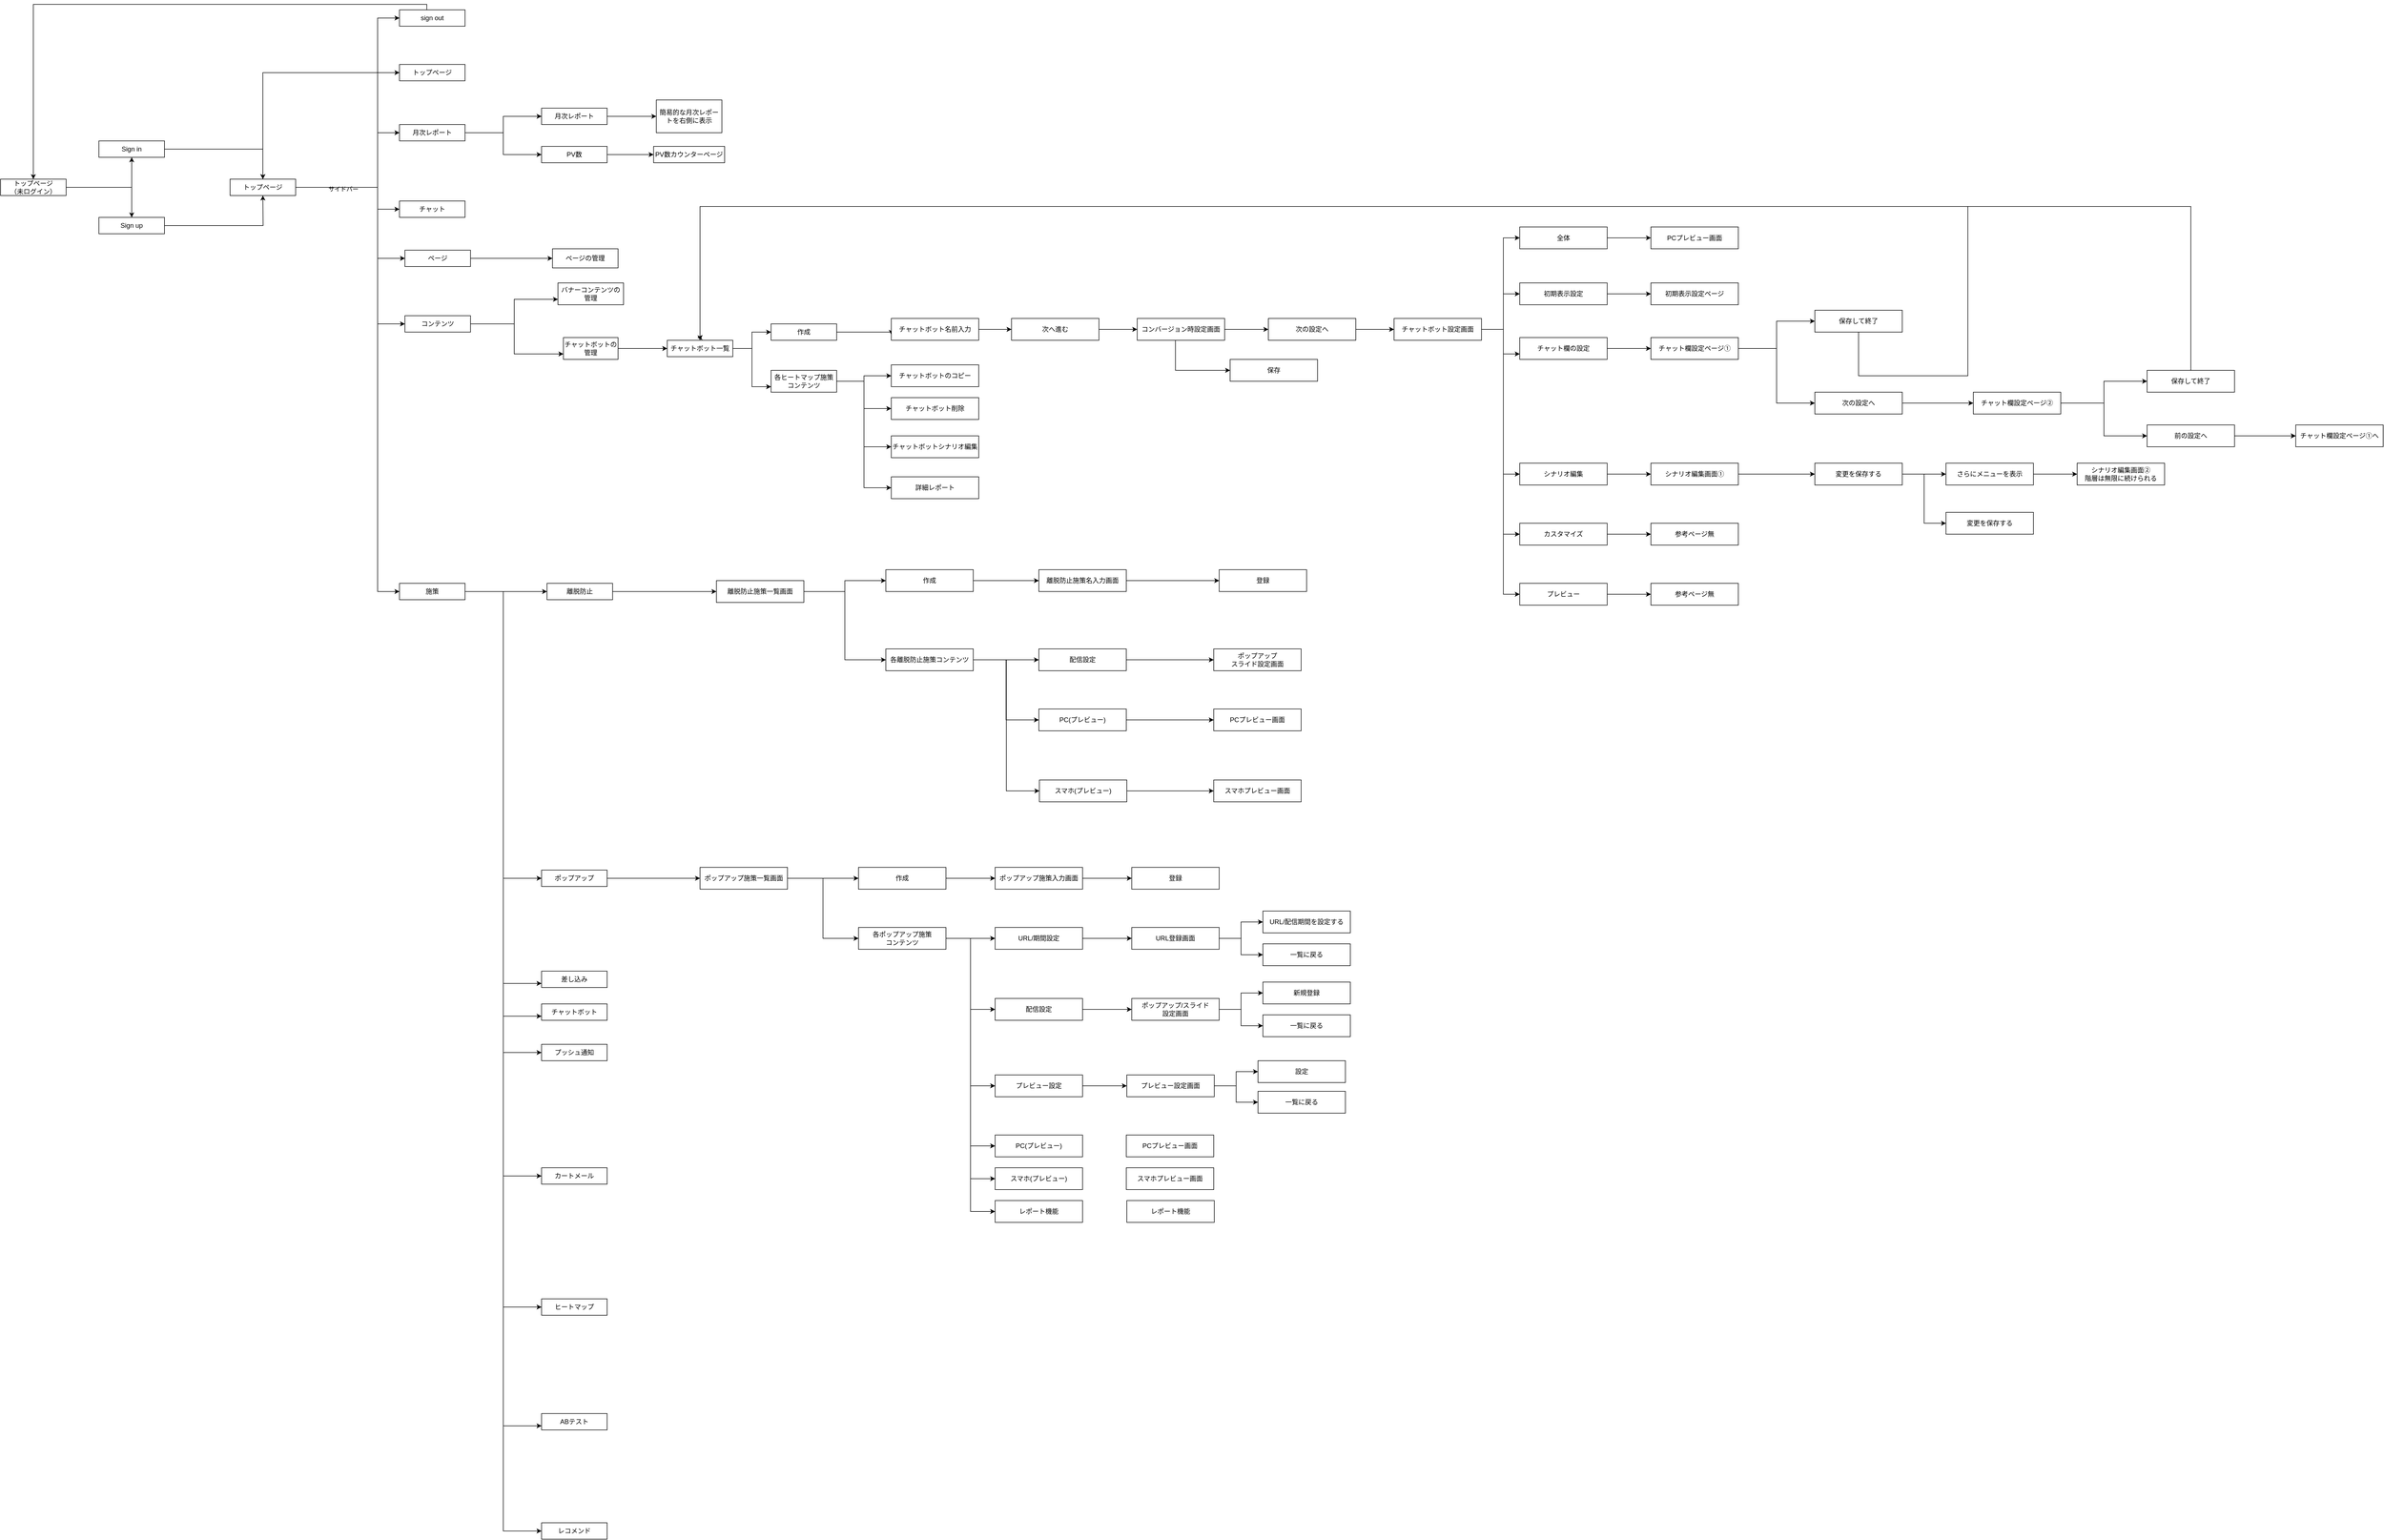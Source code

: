 <mxfile>
    <diagram id="fPFsEZIajQlIhcZJ7cGl" name="ページ1">
        <mxGraphModel dx="11498" dy="4407" grid="1" gridSize="10" guides="1" tooltips="1" connect="1" arrows="1" fold="1" page="1" pageScale="1" pageWidth="827" pageHeight="1169" math="0" shadow="0">
            <root>
                <mxCell id="0"/>
                <mxCell id="1" parent="0"/>
                <mxCell id="6" style="edgeStyle=orthogonalEdgeStyle;rounded=0;orthogonalLoop=1;jettySize=auto;html=1;" parent="1" source="2" target="5" edge="1">
                    <mxGeometry relative="1" as="geometry">
                        <Array as="points">
                            <mxPoint x="70" y="525"/>
                            <mxPoint x="70" y="425"/>
                        </Array>
                    </mxGeometry>
                </mxCell>
                <mxCell id="12" value="サイドバー" style="edgeLabel;html=1;align=center;verticalAlign=middle;resizable=0;points=[];" parent="6" vertex="1" connectable="0">
                    <mxGeometry x="-0.399" y="-3" relative="1" as="geometry">
                        <mxPoint as="offset"/>
                    </mxGeometry>
                </mxCell>
                <mxCell id="8" style="edgeStyle=orthogonalEdgeStyle;rounded=0;orthogonalLoop=1;jettySize=auto;html=1;" parent="1" source="2" target="7" edge="1">
                    <mxGeometry relative="1" as="geometry">
                        <Array as="points">
                            <mxPoint x="70" y="525"/>
                            <mxPoint x="70" y="565"/>
                        </Array>
                    </mxGeometry>
                </mxCell>
                <mxCell id="13" style="edgeStyle=orthogonalEdgeStyle;rounded=0;orthogonalLoop=1;jettySize=auto;html=1;" parent="1" source="2" target="9" edge="1">
                    <mxGeometry relative="1" as="geometry">
                        <Array as="points">
                            <mxPoint x="70" y="525"/>
                            <mxPoint x="70" y="775"/>
                        </Array>
                    </mxGeometry>
                </mxCell>
                <mxCell id="14" style="edgeStyle=orthogonalEdgeStyle;rounded=0;orthogonalLoop=1;jettySize=auto;html=1;" parent="1" source="2" target="10" edge="1">
                    <mxGeometry relative="1" as="geometry">
                        <Array as="points">
                            <mxPoint x="70" y="525"/>
                            <mxPoint x="70" y="655"/>
                        </Array>
                    </mxGeometry>
                </mxCell>
                <mxCell id="15" style="edgeStyle=orthogonalEdgeStyle;rounded=0;orthogonalLoop=1;jettySize=auto;html=1;" parent="1" source="2" target="11" edge="1">
                    <mxGeometry relative="1" as="geometry">
                        <Array as="points">
                            <mxPoint x="70" y="525"/>
                            <mxPoint x="70" y="1265"/>
                        </Array>
                    </mxGeometry>
                </mxCell>
                <mxCell id="41" style="edgeStyle=orthogonalEdgeStyle;rounded=0;orthogonalLoop=1;jettySize=auto;html=1;" parent="1" source="2" target="3" edge="1">
                    <mxGeometry relative="1" as="geometry">
                        <Array as="points">
                            <mxPoint x="70" y="525"/>
                            <mxPoint x="70" y="215"/>
                        </Array>
                    </mxGeometry>
                </mxCell>
                <mxCell id="42" style="edgeStyle=orthogonalEdgeStyle;rounded=0;orthogonalLoop=1;jettySize=auto;html=1;" parent="1" source="2" target="16" edge="1">
                    <mxGeometry relative="1" as="geometry">
                        <Array as="points">
                            <mxPoint x="70" y="525"/>
                            <mxPoint x="70" y="315"/>
                        </Array>
                    </mxGeometry>
                </mxCell>
                <mxCell id="2" value="トップページ" style="whiteSpace=wrap;html=1;" parent="1" vertex="1">
                    <mxGeometry x="-200" y="510" width="120" height="30" as="geometry"/>
                </mxCell>
                <mxCell id="21" style="edgeStyle=orthogonalEdgeStyle;rounded=0;orthogonalLoop=1;jettySize=auto;html=1;" parent="1" source="3" target="20" edge="1">
                    <mxGeometry relative="1" as="geometry">
                        <Array as="points">
                            <mxPoint x="160" y="190"/>
                            <mxPoint x="-560" y="190"/>
                        </Array>
                    </mxGeometry>
                </mxCell>
                <mxCell id="3" value="sign out" style="whiteSpace=wrap;html=1;" parent="1" vertex="1">
                    <mxGeometry x="110" y="200" width="120" height="30" as="geometry"/>
                </mxCell>
                <mxCell id="46" style="edgeStyle=orthogonalEdgeStyle;rounded=0;orthogonalLoop=1;jettySize=auto;html=1;" parent="1" source="5" target="44" edge="1">
                    <mxGeometry relative="1" as="geometry"/>
                </mxCell>
                <mxCell id="47" style="edgeStyle=orthogonalEdgeStyle;rounded=0;orthogonalLoop=1;jettySize=auto;html=1;entryX=0;entryY=0.5;entryDx=0;entryDy=0;" parent="1" source="5" target="45" edge="1">
                    <mxGeometry relative="1" as="geometry"/>
                </mxCell>
                <mxCell id="5" value="月次レポート" style="whiteSpace=wrap;html=1;" parent="1" vertex="1">
                    <mxGeometry x="110" y="410" width="120" height="30" as="geometry"/>
                </mxCell>
                <mxCell id="55" style="edgeStyle=orthogonalEdgeStyle;rounded=0;orthogonalLoop=1;jettySize=auto;html=1;" parent="1" source="9" target="54" edge="1">
                    <mxGeometry relative="1" as="geometry">
                        <Array as="points">
                            <mxPoint x="320" y="775"/>
                            <mxPoint x="320" y="730"/>
                        </Array>
                    </mxGeometry>
                </mxCell>
                <mxCell id="57" style="edgeStyle=orthogonalEdgeStyle;rounded=0;orthogonalLoop=1;jettySize=auto;html=1;" parent="1" source="9" target="56" edge="1">
                    <mxGeometry relative="1" as="geometry">
                        <Array as="points">
                            <mxPoint x="320" y="775"/>
                            <mxPoint x="320" y="830"/>
                        </Array>
                    </mxGeometry>
                </mxCell>
                <mxCell id="9" value="コンテンツ" style="whiteSpace=wrap;html=1;" parent="1" vertex="1">
                    <mxGeometry x="120" y="760" width="120" height="30" as="geometry"/>
                </mxCell>
                <mxCell id="53" style="edgeStyle=orthogonalEdgeStyle;rounded=0;orthogonalLoop=1;jettySize=auto;html=1;" parent="1" source="10" target="52" edge="1">
                    <mxGeometry relative="1" as="geometry"/>
                </mxCell>
                <mxCell id="10" value="ページ" style="whiteSpace=wrap;html=1;" parent="1" vertex="1">
                    <mxGeometry x="120" y="640" width="120" height="30" as="geometry"/>
                </mxCell>
                <mxCell id="136" style="edgeStyle=orthogonalEdgeStyle;rounded=0;orthogonalLoop=1;jettySize=auto;html=1;entryX=0;entryY=0.5;entryDx=0;entryDy=0;" parent="1" source="11" target="30" edge="1">
                    <mxGeometry relative="1" as="geometry"/>
                </mxCell>
                <mxCell id="137" style="edgeStyle=orthogonalEdgeStyle;rounded=0;orthogonalLoop=1;jettySize=auto;html=1;entryX=0;entryY=0.5;entryDx=0;entryDy=0;" parent="1" source="11" target="31" edge="1">
                    <mxGeometry relative="1" as="geometry"/>
                </mxCell>
                <mxCell id="138" style="edgeStyle=orthogonalEdgeStyle;rounded=0;orthogonalLoop=1;jettySize=auto;html=1;entryX=0;entryY=0.75;entryDx=0;entryDy=0;" parent="1" source="11" target="32" edge="1">
                    <mxGeometry relative="1" as="geometry"/>
                </mxCell>
                <mxCell id="139" style="edgeStyle=orthogonalEdgeStyle;rounded=0;orthogonalLoop=1;jettySize=auto;html=1;entryX=0;entryY=0.75;entryDx=0;entryDy=0;" parent="1" source="11" target="33" edge="1">
                    <mxGeometry relative="1" as="geometry"/>
                </mxCell>
                <mxCell id="140" style="edgeStyle=orthogonalEdgeStyle;rounded=0;orthogonalLoop=1;jettySize=auto;html=1;entryX=0;entryY=0.5;entryDx=0;entryDy=0;" parent="1" source="11" target="34" edge="1">
                    <mxGeometry relative="1" as="geometry"/>
                </mxCell>
                <mxCell id="141" style="edgeStyle=orthogonalEdgeStyle;rounded=0;orthogonalLoop=1;jettySize=auto;html=1;entryX=0;entryY=0.5;entryDx=0;entryDy=0;" parent="1" source="11" target="35" edge="1">
                    <mxGeometry relative="1" as="geometry"/>
                </mxCell>
                <mxCell id="142" style="edgeStyle=orthogonalEdgeStyle;rounded=0;orthogonalLoop=1;jettySize=auto;html=1;entryX=0;entryY=0.5;entryDx=0;entryDy=0;" parent="1" source="11" target="36" edge="1">
                    <mxGeometry relative="1" as="geometry"/>
                </mxCell>
                <mxCell id="143" style="edgeStyle=orthogonalEdgeStyle;rounded=0;orthogonalLoop=1;jettySize=auto;html=1;entryX=0;entryY=0.75;entryDx=0;entryDy=0;" parent="1" source="11" target="37" edge="1">
                    <mxGeometry relative="1" as="geometry"/>
                </mxCell>
                <mxCell id="144" style="edgeStyle=orthogonalEdgeStyle;rounded=0;orthogonalLoop=1;jettySize=auto;html=1;entryX=0;entryY=0.5;entryDx=0;entryDy=0;" parent="1" source="11" target="38" edge="1">
                    <mxGeometry relative="1" as="geometry"/>
                </mxCell>
                <mxCell id="11" value="施策" style="whiteSpace=wrap;html=1;" parent="1" vertex="1">
                    <mxGeometry x="110" y="1250" width="120" height="30" as="geometry"/>
                </mxCell>
                <mxCell id="43" style="edgeStyle=orthogonalEdgeStyle;rounded=0;orthogonalLoop=1;jettySize=auto;html=1;" parent="1" source="16" target="2" edge="1">
                    <mxGeometry relative="1" as="geometry"/>
                </mxCell>
                <mxCell id="16" value="トップページ" style="whiteSpace=wrap;html=1;" parent="1" vertex="1">
                    <mxGeometry x="110" y="300" width="120" height="30" as="geometry"/>
                </mxCell>
                <mxCell id="26" style="edgeStyle=orthogonalEdgeStyle;rounded=0;orthogonalLoop=1;jettySize=auto;html=1;" parent="1" source="20" target="22" edge="1">
                    <mxGeometry relative="1" as="geometry"/>
                </mxCell>
                <mxCell id="27" style="edgeStyle=orthogonalEdgeStyle;rounded=0;orthogonalLoop=1;jettySize=auto;html=1;" parent="1" source="20" target="25" edge="1">
                    <mxGeometry relative="1" as="geometry"/>
                </mxCell>
                <mxCell id="20" value="トップページ&lt;br&gt;（未ログイン）" style="whiteSpace=wrap;html=1;" parent="1" vertex="1">
                    <mxGeometry x="-620" y="510" width="120" height="30" as="geometry"/>
                </mxCell>
                <mxCell id="28" style="edgeStyle=orthogonalEdgeStyle;rounded=0;orthogonalLoop=1;jettySize=auto;html=1;" parent="1" source="22" target="2" edge="1">
                    <mxGeometry relative="1" as="geometry"/>
                </mxCell>
                <mxCell id="22" value="Sign in" style="whiteSpace=wrap;html=1;" parent="1" vertex="1">
                    <mxGeometry x="-440" y="440" width="120" height="30" as="geometry"/>
                </mxCell>
                <mxCell id="29" style="edgeStyle=orthogonalEdgeStyle;rounded=0;orthogonalLoop=1;jettySize=auto;html=1;" parent="1" source="25" edge="1">
                    <mxGeometry relative="1" as="geometry">
                        <mxPoint x="-140" y="540" as="targetPoint"/>
                    </mxGeometry>
                </mxCell>
                <mxCell id="25" value="Sign up" style="whiteSpace=wrap;html=1;" parent="1" vertex="1">
                    <mxGeometry x="-440" y="580" width="120" height="30" as="geometry"/>
                </mxCell>
                <mxCell id="146" style="edgeStyle=orthogonalEdgeStyle;rounded=0;orthogonalLoop=1;jettySize=auto;html=1;entryX=0;entryY=0.5;entryDx=0;entryDy=0;" parent="1" source="30" target="145" edge="1">
                    <mxGeometry relative="1" as="geometry"/>
                </mxCell>
                <mxCell id="30" value="離脱防止" style="whiteSpace=wrap;html=1;" parent="1" vertex="1">
                    <mxGeometry x="380" y="1250" width="120" height="30" as="geometry"/>
                </mxCell>
                <mxCell id="169" style="edgeStyle=orthogonalEdgeStyle;rounded=0;orthogonalLoop=1;jettySize=auto;html=1;entryX=0;entryY=0.5;entryDx=0;entryDy=0;" edge="1" parent="1" source="31" target="168">
                    <mxGeometry relative="1" as="geometry"/>
                </mxCell>
                <mxCell id="31" value="ポップアップ" style="whiteSpace=wrap;html=1;" parent="1" vertex="1">
                    <mxGeometry x="370" y="1775" width="120" height="30" as="geometry"/>
                </mxCell>
                <mxCell id="32" value="差し込み" style="whiteSpace=wrap;html=1;" parent="1" vertex="1">
                    <mxGeometry x="370" y="1960" width="120" height="30" as="geometry"/>
                </mxCell>
                <mxCell id="33" value="チャットボット" style="whiteSpace=wrap;html=1;" parent="1" vertex="1">
                    <mxGeometry x="370" y="2020" width="120" height="30" as="geometry"/>
                </mxCell>
                <mxCell id="34" value="プッシュ通知" style="whiteSpace=wrap;html=1;" parent="1" vertex="1">
                    <mxGeometry x="370" y="2094" width="120" height="30" as="geometry"/>
                </mxCell>
                <mxCell id="35" value="カートメール" style="whiteSpace=wrap;html=1;" parent="1" vertex="1">
                    <mxGeometry x="370" y="2320" width="120" height="30" as="geometry"/>
                </mxCell>
                <mxCell id="36" value="ヒートマップ" style="whiteSpace=wrap;html=1;" parent="1" vertex="1">
                    <mxGeometry x="370" y="2560" width="120" height="30" as="geometry"/>
                </mxCell>
                <mxCell id="37" value="ABテスト" style="whiteSpace=wrap;html=1;" parent="1" vertex="1">
                    <mxGeometry x="370" y="2770" width="120" height="30" as="geometry"/>
                </mxCell>
                <mxCell id="38" value="レコメンド" style="whiteSpace=wrap;html=1;" parent="1" vertex="1">
                    <mxGeometry x="370" y="2970" width="120" height="30" as="geometry"/>
                </mxCell>
                <mxCell id="7" value="チャット" style="whiteSpace=wrap;html=1;" parent="1" vertex="1">
                    <mxGeometry x="110" y="550" width="120" height="30" as="geometry"/>
                </mxCell>
                <mxCell id="49" style="edgeStyle=orthogonalEdgeStyle;rounded=0;orthogonalLoop=1;jettySize=auto;html=1;" parent="1" source="44" target="48" edge="1">
                    <mxGeometry relative="1" as="geometry"/>
                </mxCell>
                <mxCell id="44" value="月次レポート" style="whiteSpace=wrap;html=1;" parent="1" vertex="1">
                    <mxGeometry x="370" y="380" width="120" height="30" as="geometry"/>
                </mxCell>
                <mxCell id="51" style="edgeStyle=orthogonalEdgeStyle;rounded=0;orthogonalLoop=1;jettySize=auto;html=1;" parent="1" source="45" target="50" edge="1">
                    <mxGeometry relative="1" as="geometry"/>
                </mxCell>
                <mxCell id="45" value="PV数" style="whiteSpace=wrap;html=1;" parent="1" vertex="1">
                    <mxGeometry x="370" y="450" width="120" height="30" as="geometry"/>
                </mxCell>
                <mxCell id="48" value="簡易的な月次レポートを右側に表示" style="whiteSpace=wrap;html=1;" parent="1" vertex="1">
                    <mxGeometry x="580" y="365" width="120" height="60" as="geometry"/>
                </mxCell>
                <mxCell id="50" value="PV数カウンターページ" style="whiteSpace=wrap;html=1;" parent="1" vertex="1">
                    <mxGeometry x="575" y="450" width="130" height="30" as="geometry"/>
                </mxCell>
                <mxCell id="52" value="ページの管理" style="whiteSpace=wrap;html=1;" parent="1" vertex="1">
                    <mxGeometry x="390" y="637.5" width="120" height="35" as="geometry"/>
                </mxCell>
                <mxCell id="54" value="バナーコンテンツの管理" style="whiteSpace=wrap;html=1;" parent="1" vertex="1">
                    <mxGeometry x="400" y="700" width="120" height="40" as="geometry"/>
                </mxCell>
                <mxCell id="59" style="edgeStyle=orthogonalEdgeStyle;rounded=0;orthogonalLoop=1;jettySize=auto;html=1;" parent="1" source="56" target="58" edge="1">
                    <mxGeometry relative="1" as="geometry"/>
                </mxCell>
                <mxCell id="56" value="チャットボットの管理" style="whiteSpace=wrap;html=1;" parent="1" vertex="1">
                    <mxGeometry x="410" y="800" width="100" height="40" as="geometry"/>
                </mxCell>
                <mxCell id="62" style="edgeStyle=orthogonalEdgeStyle;rounded=0;orthogonalLoop=1;jettySize=auto;html=1;entryX=0;entryY=0.5;entryDx=0;entryDy=0;" parent="1" source="58" target="60" edge="1">
                    <mxGeometry relative="1" as="geometry"/>
                </mxCell>
                <mxCell id="63" style="edgeStyle=orthogonalEdgeStyle;rounded=0;orthogonalLoop=1;jettySize=auto;html=1;entryX=0;entryY=0.75;entryDx=0;entryDy=0;" parent="1" source="58" target="61" edge="1">
                    <mxGeometry relative="1" as="geometry"/>
                </mxCell>
                <mxCell id="58" value="チャットボット一覧" style="whiteSpace=wrap;html=1;" parent="1" vertex="1">
                    <mxGeometry x="600" y="805" width="120" height="30" as="geometry"/>
                </mxCell>
                <mxCell id="76" style="edgeStyle=orthogonalEdgeStyle;rounded=0;orthogonalLoop=1;jettySize=auto;html=1;entryX=0;entryY=0.75;entryDx=0;entryDy=0;" parent="1" source="60" target="73" edge="1">
                    <mxGeometry relative="1" as="geometry">
                        <Array as="points">
                            <mxPoint x="1010" y="790"/>
                        </Array>
                    </mxGeometry>
                </mxCell>
                <mxCell id="60" value="作成" style="whiteSpace=wrap;html=1;" parent="1" vertex="1">
                    <mxGeometry x="790" y="775" width="120" height="30" as="geometry"/>
                </mxCell>
                <mxCell id="68" style="edgeStyle=orthogonalEdgeStyle;rounded=0;orthogonalLoop=1;jettySize=auto;html=1;" parent="1" source="61" target="64" edge="1">
                    <mxGeometry relative="1" as="geometry"/>
                </mxCell>
                <mxCell id="69" style="edgeStyle=orthogonalEdgeStyle;rounded=0;orthogonalLoop=1;jettySize=auto;html=1;" parent="1" source="61" target="65" edge="1">
                    <mxGeometry relative="1" as="geometry">
                        <Array as="points">
                            <mxPoint x="960" y="880"/>
                            <mxPoint x="960" y="930"/>
                        </Array>
                    </mxGeometry>
                </mxCell>
                <mxCell id="70" style="edgeStyle=orthogonalEdgeStyle;rounded=0;orthogonalLoop=1;jettySize=auto;html=1;" parent="1" source="61" target="66" edge="1">
                    <mxGeometry relative="1" as="geometry">
                        <Array as="points">
                            <mxPoint x="960" y="880"/>
                            <mxPoint x="960" y="1000"/>
                        </Array>
                    </mxGeometry>
                </mxCell>
                <mxCell id="71" style="edgeStyle=orthogonalEdgeStyle;rounded=0;orthogonalLoop=1;jettySize=auto;html=1;" parent="1" source="61" target="67" edge="1">
                    <mxGeometry relative="1" as="geometry">
                        <Array as="points">
                            <mxPoint x="960" y="880"/>
                            <mxPoint x="960" y="1075"/>
                        </Array>
                    </mxGeometry>
                </mxCell>
                <mxCell id="61" value="各ヒートマップ施策コンテンツ" style="whiteSpace=wrap;html=1;" parent="1" vertex="1">
                    <mxGeometry x="790" y="860" width="120" height="40" as="geometry"/>
                </mxCell>
                <mxCell id="64" value="チャットボットのコピー" style="whiteSpace=wrap;html=1;" parent="1" vertex="1">
                    <mxGeometry x="1010" y="850" width="160" height="40" as="geometry"/>
                </mxCell>
                <mxCell id="65" value="チャットボット削除" style="whiteSpace=wrap;html=1;" parent="1" vertex="1">
                    <mxGeometry x="1010" y="910" width="160" height="40" as="geometry"/>
                </mxCell>
                <mxCell id="66" value="チャットボットシナリオ編集" style="whiteSpace=wrap;html=1;" parent="1" vertex="1">
                    <mxGeometry x="1010" y="980" width="160" height="40" as="geometry"/>
                </mxCell>
                <mxCell id="67" value="詳細レポート" style="whiteSpace=wrap;html=1;" parent="1" vertex="1">
                    <mxGeometry x="1010" y="1055" width="160" height="40" as="geometry"/>
                </mxCell>
                <mxCell id="77" style="edgeStyle=orthogonalEdgeStyle;rounded=0;orthogonalLoop=1;jettySize=auto;html=1;" parent="1" source="73" target="75" edge="1">
                    <mxGeometry relative="1" as="geometry"/>
                </mxCell>
                <mxCell id="73" value="チャットボット名前入力" style="whiteSpace=wrap;html=1;" parent="1" vertex="1">
                    <mxGeometry x="1010" y="765" width="160" height="40" as="geometry"/>
                </mxCell>
                <mxCell id="81" style="edgeStyle=orthogonalEdgeStyle;rounded=0;orthogonalLoop=1;jettySize=auto;html=1;entryX=0;entryY=0.5;entryDx=0;entryDy=0;" parent="1" source="74" target="80" edge="1">
                    <mxGeometry relative="1" as="geometry">
                        <Array as="points">
                            <mxPoint x="1530" y="860"/>
                        </Array>
                    </mxGeometry>
                </mxCell>
                <mxCell id="82" style="edgeStyle=orthogonalEdgeStyle;rounded=0;orthogonalLoop=1;jettySize=auto;html=1;entryX=0;entryY=0.5;entryDx=0;entryDy=0;" parent="1" source="74" target="79" edge="1">
                    <mxGeometry relative="1" as="geometry"/>
                </mxCell>
                <mxCell id="74" value="コンバージョン時設定画面" style="whiteSpace=wrap;html=1;" parent="1" vertex="1">
                    <mxGeometry x="1460" y="765" width="160" height="40" as="geometry"/>
                </mxCell>
                <mxCell id="78" style="edgeStyle=orthogonalEdgeStyle;rounded=0;orthogonalLoop=1;jettySize=auto;html=1;" parent="1" source="75" target="74" edge="1">
                    <mxGeometry relative="1" as="geometry"/>
                </mxCell>
                <mxCell id="75" value="次へ進む" style="whiteSpace=wrap;html=1;" parent="1" vertex="1">
                    <mxGeometry x="1230" y="765" width="160" height="40" as="geometry"/>
                </mxCell>
                <mxCell id="84" style="edgeStyle=orthogonalEdgeStyle;rounded=0;orthogonalLoop=1;jettySize=auto;html=1;" parent="1" source="79" target="83" edge="1">
                    <mxGeometry relative="1" as="geometry"/>
                </mxCell>
                <mxCell id="79" value="次の設定へ" style="whiteSpace=wrap;html=1;" parent="1" vertex="1">
                    <mxGeometry x="1700" y="765" width="160" height="40" as="geometry"/>
                </mxCell>
                <mxCell id="80" value="保存" style="whiteSpace=wrap;html=1;" parent="1" vertex="1">
                    <mxGeometry x="1630" y="840" width="160" height="40" as="geometry"/>
                </mxCell>
                <mxCell id="92" style="edgeStyle=orthogonalEdgeStyle;rounded=0;orthogonalLoop=1;jettySize=auto;html=1;" parent="1" source="83" target="88" edge="1">
                    <mxGeometry relative="1" as="geometry">
                        <Array as="points">
                            <mxPoint x="2130" y="785"/>
                            <mxPoint x="2130" y="720"/>
                        </Array>
                    </mxGeometry>
                </mxCell>
                <mxCell id="93" style="edgeStyle=orthogonalEdgeStyle;rounded=0;orthogonalLoop=1;jettySize=auto;html=1;entryX=0;entryY=0.75;entryDx=0;entryDy=0;" parent="1" source="83" target="89" edge="1">
                    <mxGeometry relative="1" as="geometry">
                        <Array as="points">
                            <mxPoint x="2130" y="785"/>
                            <mxPoint x="2130" y="830"/>
                        </Array>
                    </mxGeometry>
                </mxCell>
                <mxCell id="94" style="edgeStyle=orthogonalEdgeStyle;rounded=0;orthogonalLoop=1;jettySize=auto;html=1;entryX=0;entryY=0.5;entryDx=0;entryDy=0;" parent="1" source="83" target="86" edge="1">
                    <mxGeometry relative="1" as="geometry">
                        <Array as="points">
                            <mxPoint x="2130" y="785"/>
                            <mxPoint x="2130" y="1050"/>
                        </Array>
                    </mxGeometry>
                </mxCell>
                <mxCell id="95" style="edgeStyle=orthogonalEdgeStyle;rounded=0;orthogonalLoop=1;jettySize=auto;html=1;entryX=0;entryY=0.5;entryDx=0;entryDy=0;" parent="1" source="83" target="87" edge="1">
                    <mxGeometry relative="1" as="geometry">
                        <Array as="points">
                            <mxPoint x="2130" y="785"/>
                            <mxPoint x="2130" y="618"/>
                        </Array>
                    </mxGeometry>
                </mxCell>
                <mxCell id="96" style="edgeStyle=orthogonalEdgeStyle;rounded=0;orthogonalLoop=1;jettySize=auto;html=1;" parent="1" source="83" target="90" edge="1">
                    <mxGeometry relative="1" as="geometry">
                        <Array as="points">
                            <mxPoint x="2130" y="785"/>
                            <mxPoint x="2130" y="1160"/>
                        </Array>
                    </mxGeometry>
                </mxCell>
                <mxCell id="97" style="edgeStyle=orthogonalEdgeStyle;rounded=0;orthogonalLoop=1;jettySize=auto;html=1;" parent="1" source="83" target="91" edge="1">
                    <mxGeometry relative="1" as="geometry">
                        <Array as="points">
                            <mxPoint x="2130" y="785"/>
                            <mxPoint x="2130" y="1270"/>
                        </Array>
                    </mxGeometry>
                </mxCell>
                <mxCell id="83" value="チャットボット設定画面" style="whiteSpace=wrap;html=1;" parent="1" vertex="1">
                    <mxGeometry x="1930" y="765" width="160" height="40" as="geometry"/>
                </mxCell>
                <mxCell id="105" style="edgeStyle=orthogonalEdgeStyle;rounded=0;orthogonalLoop=1;jettySize=auto;html=1;" parent="1" source="86" target="101" edge="1">
                    <mxGeometry relative="1" as="geometry"/>
                </mxCell>
                <mxCell id="86" value="シナリオ編集" style="whiteSpace=wrap;html=1;" parent="1" vertex="1">
                    <mxGeometry x="2160" y="1030" width="160" height="40" as="geometry"/>
                </mxCell>
                <mxCell id="102" style="edgeStyle=orthogonalEdgeStyle;rounded=0;orthogonalLoop=1;jettySize=auto;html=1;entryX=0;entryY=0.5;entryDx=0;entryDy=0;" parent="1" source="87" target="98" edge="1">
                    <mxGeometry relative="1" as="geometry"/>
                </mxCell>
                <mxCell id="87" value="全体" style="whiteSpace=wrap;html=1;" parent="1" vertex="1">
                    <mxGeometry x="2160" y="597.5" width="160" height="40" as="geometry"/>
                </mxCell>
                <mxCell id="103" style="edgeStyle=orthogonalEdgeStyle;rounded=0;orthogonalLoop=1;jettySize=auto;html=1;" parent="1" source="88" target="100" edge="1">
                    <mxGeometry relative="1" as="geometry"/>
                </mxCell>
                <mxCell id="88" value="初期表示設定" style="whiteSpace=wrap;html=1;" parent="1" vertex="1">
                    <mxGeometry x="2160" y="700" width="160" height="40" as="geometry"/>
                </mxCell>
                <mxCell id="104" style="edgeStyle=orthogonalEdgeStyle;rounded=0;orthogonalLoop=1;jettySize=auto;html=1;" parent="1" source="89" target="99" edge="1">
                    <mxGeometry relative="1" as="geometry"/>
                </mxCell>
                <mxCell id="89" value="チャット欄の設定" style="whiteSpace=wrap;html=1;" parent="1" vertex="1">
                    <mxGeometry x="2160" y="800" width="160" height="40" as="geometry"/>
                </mxCell>
                <mxCell id="109" style="edgeStyle=orthogonalEdgeStyle;rounded=0;orthogonalLoop=1;jettySize=auto;html=1;entryX=0;entryY=0.5;entryDx=0;entryDy=0;" parent="1" source="90" target="106" edge="1">
                    <mxGeometry relative="1" as="geometry"/>
                </mxCell>
                <mxCell id="90" value="カスタマイズ" style="whiteSpace=wrap;html=1;" parent="1" vertex="1">
                    <mxGeometry x="2160" y="1140" width="160" height="40" as="geometry"/>
                </mxCell>
                <mxCell id="108" style="edgeStyle=orthogonalEdgeStyle;rounded=0;orthogonalLoop=1;jettySize=auto;html=1;entryX=0;entryY=0.5;entryDx=0;entryDy=0;" parent="1" source="91" target="107" edge="1">
                    <mxGeometry relative="1" as="geometry"/>
                </mxCell>
                <mxCell id="91" value="プレビュー" style="whiteSpace=wrap;html=1;" parent="1" vertex="1">
                    <mxGeometry x="2160" y="1250" width="160" height="40" as="geometry"/>
                </mxCell>
                <mxCell id="98" value="PCプレビュー画面" style="whiteSpace=wrap;html=1;" parent="1" vertex="1">
                    <mxGeometry x="2400" y="597.5" width="160" height="40" as="geometry"/>
                </mxCell>
                <mxCell id="112" style="edgeStyle=orthogonalEdgeStyle;rounded=0;orthogonalLoop=1;jettySize=auto;html=1;entryX=0;entryY=0.5;entryDx=0;entryDy=0;" parent="1" source="99" target="110" edge="1">
                    <mxGeometry relative="1" as="geometry"/>
                </mxCell>
                <mxCell id="113" style="edgeStyle=orthogonalEdgeStyle;rounded=0;orthogonalLoop=1;jettySize=auto;html=1;entryX=0;entryY=0.5;entryDx=0;entryDy=0;" parent="1" source="99" target="111" edge="1">
                    <mxGeometry relative="1" as="geometry">
                        <mxPoint x="2650" y="870" as="targetPoint"/>
                        <Array as="points">
                            <mxPoint x="2630" y="820"/>
                            <mxPoint x="2630" y="770"/>
                        </Array>
                    </mxGeometry>
                </mxCell>
                <mxCell id="99" value="チャット欄設定ページ①&lt;span style=&quot;color: rgba(0 , 0 , 0 , 0) ; font-family: monospace ; font-size: 0px&quot;&gt;%3CmxGraphModel%3E%3Croot%3E%3CmxCell%20id%3D%220%22%2F%3E%3CmxCell%20id%3D%221%22%20parent%3D%220%22%2F%3E%3CmxCell%20id%3D%222%22%20value%3D%22PC%E3%83%97%E3%83%AC%E3%83%93%E3%83%A5%E3%83%BC%E7%94%BB%E9%9D%A2%22%20style%3D%22whiteSpace%3Dwrap%3Bhtml%3D1%3B%22%20vertex%3D%221%22%20parent%3D%221%22%3E%3CmxGeometry%20x%3D%222400%22%20y%3D%22597.5%22%20width%3D%22160%22%20height%3D%2240%22%20as%3D%22geometry%22%2F%3E%3C%2FmxCell%3E%3C%2Froot%3E%3C%2FmxGraphModel%3E1&lt;/span&gt;" style="whiteSpace=wrap;html=1;" parent="1" vertex="1">
                    <mxGeometry x="2400" y="800" width="160" height="40" as="geometry"/>
                </mxCell>
                <mxCell id="100" value="初期表示設定ページ" style="whiteSpace=wrap;html=1;" parent="1" vertex="1">
                    <mxGeometry x="2400" y="700" width="160" height="40" as="geometry"/>
                </mxCell>
                <mxCell id="129" style="edgeStyle=orthogonalEdgeStyle;rounded=0;orthogonalLoop=1;jettySize=auto;html=1;entryX=0;entryY=0.5;entryDx=0;entryDy=0;" parent="1" source="101" target="128" edge="1">
                    <mxGeometry relative="1" as="geometry"/>
                </mxCell>
                <mxCell id="101" value="シナリオ編集画面①" style="whiteSpace=wrap;html=1;" parent="1" vertex="1">
                    <mxGeometry x="2400" y="1030" width="160" height="40" as="geometry"/>
                </mxCell>
                <mxCell id="106" value="参考ページ無" style="whiteSpace=wrap;html=1;" parent="1" vertex="1">
                    <mxGeometry x="2400" y="1140" width="160" height="40" as="geometry"/>
                </mxCell>
                <mxCell id="107" value="参考ページ無" style="whiteSpace=wrap;html=1;" parent="1" vertex="1">
                    <mxGeometry x="2400" y="1250" width="160" height="40" as="geometry"/>
                </mxCell>
                <mxCell id="119" style="edgeStyle=orthogonalEdgeStyle;rounded=0;orthogonalLoop=1;jettySize=auto;html=1;entryX=0;entryY=0.5;entryDx=0;entryDy=0;" parent="1" source="110" target="118" edge="1">
                    <mxGeometry relative="1" as="geometry"/>
                </mxCell>
                <mxCell id="110" value="次の設定へ" style="whiteSpace=wrap;html=1;" parent="1" vertex="1">
                    <mxGeometry x="2700" y="900" width="160" height="40" as="geometry"/>
                </mxCell>
                <mxCell id="115" style="edgeStyle=orthogonalEdgeStyle;rounded=0;orthogonalLoop=1;jettySize=auto;html=1;entryX=0.5;entryY=0;entryDx=0;entryDy=0;" parent="1" source="111" target="58" edge="1">
                    <mxGeometry relative="1" as="geometry">
                        <mxPoint x="940" y="660" as="targetPoint"/>
                        <Array as="points">
                            <mxPoint x="2980" y="870"/>
                            <mxPoint x="2980" y="560"/>
                            <mxPoint x="660" y="560"/>
                        </Array>
                    </mxGeometry>
                </mxCell>
                <mxCell id="111" value="保存して終了" style="whiteSpace=wrap;html=1;" parent="1" vertex="1">
                    <mxGeometry x="2700" y="750" width="160" height="40" as="geometry"/>
                </mxCell>
                <mxCell id="122" style="edgeStyle=orthogonalEdgeStyle;rounded=0;orthogonalLoop=1;jettySize=auto;html=1;" parent="1" source="116" edge="1">
                    <mxGeometry relative="1" as="geometry">
                        <mxPoint x="655.238" y="800.0" as="targetPoint"/>
                        <Array as="points">
                            <mxPoint x="3388" y="560"/>
                            <mxPoint x="660" y="560"/>
                            <mxPoint x="660" y="800"/>
                        </Array>
                    </mxGeometry>
                </mxCell>
                <mxCell id="116" value="保存して終了" style="whiteSpace=wrap;html=1;" parent="1" vertex="1">
                    <mxGeometry x="3308" y="860" width="160" height="40" as="geometry"/>
                </mxCell>
                <mxCell id="124" style="edgeStyle=orthogonalEdgeStyle;rounded=0;orthogonalLoop=1;jettySize=auto;html=1;" parent="1" source="117" edge="1">
                    <mxGeometry relative="1" as="geometry">
                        <mxPoint x="3580" y="980.0" as="targetPoint"/>
                    </mxGeometry>
                </mxCell>
                <mxCell id="127" style="edgeStyle=orthogonalEdgeStyle;rounded=0;orthogonalLoop=1;jettySize=auto;html=1;entryX=0;entryY=0.5;entryDx=0;entryDy=0;" parent="1" source="117" target="125" edge="1">
                    <mxGeometry relative="1" as="geometry"/>
                </mxCell>
                <mxCell id="117" value="前の設定へ" style="whiteSpace=wrap;html=1;" parent="1" vertex="1">
                    <mxGeometry x="3308" y="960" width="160" height="40" as="geometry"/>
                </mxCell>
                <mxCell id="120" style="edgeStyle=orthogonalEdgeStyle;rounded=0;orthogonalLoop=1;jettySize=auto;html=1;entryX=0;entryY=0.5;entryDx=0;entryDy=0;" parent="1" source="118" target="116" edge="1">
                    <mxGeometry relative="1" as="geometry"/>
                </mxCell>
                <mxCell id="121" style="edgeStyle=orthogonalEdgeStyle;rounded=0;orthogonalLoop=1;jettySize=auto;html=1;entryX=0;entryY=0.5;entryDx=0;entryDy=0;" parent="1" source="118" target="117" edge="1">
                    <mxGeometry relative="1" as="geometry"/>
                </mxCell>
                <mxCell id="118" value="チャット欄設定ページ②" style="whiteSpace=wrap;html=1;" parent="1" vertex="1">
                    <mxGeometry x="2990" y="900" width="160" height="40" as="geometry"/>
                </mxCell>
                <mxCell id="125" value="チャット欄設定ページ①へ" style="whiteSpace=wrap;html=1;" parent="1" vertex="1">
                    <mxGeometry x="3580" y="960" width="160" height="40" as="geometry"/>
                </mxCell>
                <mxCell id="132" style="edgeStyle=orthogonalEdgeStyle;rounded=0;orthogonalLoop=1;jettySize=auto;html=1;" parent="1" source="128" target="130" edge="1">
                    <mxGeometry relative="1" as="geometry"/>
                </mxCell>
                <mxCell id="133" style="edgeStyle=orthogonalEdgeStyle;rounded=0;orthogonalLoop=1;jettySize=auto;html=1;entryX=0;entryY=0.5;entryDx=0;entryDy=0;" parent="1" source="128" target="131" edge="1">
                    <mxGeometry relative="1" as="geometry"/>
                </mxCell>
                <mxCell id="128" value="変更を保存する" style="whiteSpace=wrap;html=1;" parent="1" vertex="1">
                    <mxGeometry x="2700" y="1030" width="160" height="40" as="geometry"/>
                </mxCell>
                <mxCell id="135" style="edgeStyle=orthogonalEdgeStyle;rounded=0;orthogonalLoop=1;jettySize=auto;html=1;entryX=0;entryY=0.5;entryDx=0;entryDy=0;" parent="1" source="130" target="134" edge="1">
                    <mxGeometry relative="1" as="geometry"/>
                </mxCell>
                <mxCell id="130" value="さらにメニューを表示" style="whiteSpace=wrap;html=1;" parent="1" vertex="1">
                    <mxGeometry x="2940" y="1030" width="160" height="40" as="geometry"/>
                </mxCell>
                <mxCell id="131" value="変更を保存する" style="whiteSpace=wrap;html=1;" parent="1" vertex="1">
                    <mxGeometry x="2940" y="1120" width="160" height="40" as="geometry"/>
                </mxCell>
                <mxCell id="134" value="シナリオ編集画面②&lt;br&gt;階層は無限に続けられる" style="whiteSpace=wrap;html=1;" parent="1" vertex="1">
                    <mxGeometry x="3180" y="1030" width="160" height="40" as="geometry"/>
                </mxCell>
                <mxCell id="154" style="edgeStyle=orthogonalEdgeStyle;rounded=0;orthogonalLoop=1;jettySize=auto;html=1;entryX=0;entryY=0.5;entryDx=0;entryDy=0;" parent="1" source="145" target="151" edge="1">
                    <mxGeometry relative="1" as="geometry"/>
                </mxCell>
                <mxCell id="155" style="edgeStyle=orthogonalEdgeStyle;rounded=0;orthogonalLoop=1;jettySize=auto;html=1;entryX=0;entryY=0.5;entryDx=0;entryDy=0;" parent="1" source="145" target="150" edge="1">
                    <mxGeometry relative="1" as="geometry"/>
                </mxCell>
                <mxCell id="145" value="離脱防止施策一覧画面" style="whiteSpace=wrap;html=1;" parent="1" vertex="1">
                    <mxGeometry x="690" y="1245" width="160" height="40" as="geometry"/>
                </mxCell>
                <mxCell id="162" style="edgeStyle=orthogonalEdgeStyle;rounded=0;orthogonalLoop=1;jettySize=auto;html=1;entryX=0;entryY=0.5;entryDx=0;entryDy=0;" parent="1" source="147" target="161" edge="1">
                    <mxGeometry relative="1" as="geometry"/>
                </mxCell>
                <mxCell id="147" value="配信設定&lt;span style=&quot;color: rgba(0 , 0 , 0 , 0) ; font-family: monospace ; font-size: 0px&quot;&gt;%3CmxGraphModel%3E%3Croot%3E%3CmxCell%20id%3D%220%22%2F%3E%3CmxCell%20id%3D%221%22%20parent%3D%220%22%2F%3E%3CmxCell%20id%3D%222%22%20value%3D%22%E9%9B%A2%E8%84%B1%E9%98%B2%E6%AD%A2%E6%96%BD%E7%AD%96%E4%B8%80%E8%A6%A7%E7%94%BB%E9%9D%A2%22%20style%3D%22whiteSpace%3Dwrap%3Bhtml%3D1%3B%22%20vertex%3D%221%22%20parent%3D%221%22%3E%3CmxGeometry%20x%3D%22690%22%20y%3D%221245%22%20width%3D%22160%22%20height%3D%2240%22%20as%3D%22geometry%22%2F%3E%3C%2FmxCell%3E%3C%2Froot%3E%3C%2FmxGraphModel%3E&lt;/span&gt;" style="whiteSpace=wrap;html=1;" parent="1" vertex="1">
                    <mxGeometry x="1280" y="1370" width="160" height="40" as="geometry"/>
                </mxCell>
                <mxCell id="148" value="登録" style="whiteSpace=wrap;html=1;" parent="1" vertex="1">
                    <mxGeometry x="1610" y="1225" width="160" height="40" as="geometry"/>
                </mxCell>
                <mxCell id="157" style="edgeStyle=orthogonalEdgeStyle;rounded=0;orthogonalLoop=1;jettySize=auto;html=1;entryX=0;entryY=0.5;entryDx=0;entryDy=0;" parent="1" source="149" target="148" edge="1">
                    <mxGeometry relative="1" as="geometry"/>
                </mxCell>
                <mxCell id="149" value="離脱防止施策名入力画面" style="whiteSpace=wrap;html=1;" parent="1" vertex="1">
                    <mxGeometry x="1280" y="1225" width="160" height="40" as="geometry"/>
                </mxCell>
                <mxCell id="158" style="edgeStyle=orthogonalEdgeStyle;rounded=0;orthogonalLoop=1;jettySize=auto;html=1;entryX=0;entryY=0.5;entryDx=0;entryDy=0;" parent="1" source="150" target="147" edge="1">
                    <mxGeometry relative="1" as="geometry"/>
                </mxCell>
                <mxCell id="159" style="edgeStyle=orthogonalEdgeStyle;rounded=0;orthogonalLoop=1;jettySize=auto;html=1;entryX=0;entryY=0.5;entryDx=0;entryDy=0;" parent="1" source="150" target="153" edge="1">
                    <mxGeometry relative="1" as="geometry"/>
                </mxCell>
                <mxCell id="160" style="edgeStyle=orthogonalEdgeStyle;rounded=0;orthogonalLoop=1;jettySize=auto;html=1;entryX=0;entryY=0.5;entryDx=0;entryDy=0;" parent="1" source="150" target="152" edge="1">
                    <mxGeometry relative="1" as="geometry"/>
                </mxCell>
                <mxCell id="150" value="各離脱防止施策コンテンツ" style="whiteSpace=wrap;html=1;" parent="1" vertex="1">
                    <mxGeometry x="1000" y="1370" width="160" height="40" as="geometry"/>
                </mxCell>
                <mxCell id="156" style="edgeStyle=orthogonalEdgeStyle;rounded=0;orthogonalLoop=1;jettySize=auto;html=1;" parent="1" source="151" target="149" edge="1">
                    <mxGeometry relative="1" as="geometry"/>
                </mxCell>
                <mxCell id="151" value="作成" style="whiteSpace=wrap;html=1;" parent="1" vertex="1">
                    <mxGeometry x="1000" y="1225" width="160" height="40" as="geometry"/>
                </mxCell>
                <mxCell id="166" style="edgeStyle=orthogonalEdgeStyle;rounded=0;orthogonalLoop=1;jettySize=auto;html=1;" parent="1" source="152" target="164" edge="1">
                    <mxGeometry relative="1" as="geometry"/>
                </mxCell>
                <mxCell id="152" value="スマホ(プレビュー)" style="whiteSpace=wrap;html=1;" parent="1" vertex="1">
                    <mxGeometry x="1281" y="1610" width="160" height="40" as="geometry"/>
                </mxCell>
                <mxCell id="165" style="edgeStyle=orthogonalEdgeStyle;rounded=0;orthogonalLoop=1;jettySize=auto;html=1;entryX=0;entryY=0.5;entryDx=0;entryDy=0;" parent="1" source="153" target="163" edge="1">
                    <mxGeometry relative="1" as="geometry"/>
                </mxCell>
                <mxCell id="153" value="PC(プレビュー)" style="whiteSpace=wrap;html=1;" parent="1" vertex="1">
                    <mxGeometry x="1280" y="1480" width="160" height="40" as="geometry"/>
                </mxCell>
                <mxCell id="161" value="ポップアップ&lt;br&gt;スライド設定画面" style="whiteSpace=wrap;html=1;" parent="1" vertex="1">
                    <mxGeometry x="1600" y="1370" width="160" height="40" as="geometry"/>
                </mxCell>
                <mxCell id="163" value="PCプレビュー画面" style="whiteSpace=wrap;html=1;" parent="1" vertex="1">
                    <mxGeometry x="1600" y="1480" width="160" height="40" as="geometry"/>
                </mxCell>
                <mxCell id="164" value="スマホプレビュー画面" style="whiteSpace=wrap;html=1;" parent="1" vertex="1">
                    <mxGeometry x="1600" y="1610" width="160" height="40" as="geometry"/>
                </mxCell>
                <mxCell id="171" style="edgeStyle=orthogonalEdgeStyle;rounded=0;orthogonalLoop=1;jettySize=auto;html=1;" edge="1" parent="1" source="168" target="170">
                    <mxGeometry relative="1" as="geometry"/>
                </mxCell>
                <mxCell id="173" style="edgeStyle=orthogonalEdgeStyle;rounded=0;orthogonalLoop=1;jettySize=auto;html=1;entryX=0;entryY=0.5;entryDx=0;entryDy=0;" edge="1" parent="1" source="168" target="172">
                    <mxGeometry relative="1" as="geometry"/>
                </mxCell>
                <mxCell id="168" value="ポップアップ施策一覧画面" style="whiteSpace=wrap;html=1;" vertex="1" parent="1">
                    <mxGeometry x="660" y="1770" width="160" height="40" as="geometry"/>
                </mxCell>
                <mxCell id="187" style="edgeStyle=orthogonalEdgeStyle;rounded=0;orthogonalLoop=1;jettySize=auto;html=1;entryX=0;entryY=0.5;entryDx=0;entryDy=0;" edge="1" parent="1" source="170" target="177">
                    <mxGeometry relative="1" as="geometry"/>
                </mxCell>
                <mxCell id="170" value="作成" style="whiteSpace=wrap;html=1;" vertex="1" parent="1">
                    <mxGeometry x="950" y="1770" width="160" height="40" as="geometry"/>
                </mxCell>
                <mxCell id="181" style="edgeStyle=orthogonalEdgeStyle;rounded=0;orthogonalLoop=1;jettySize=auto;html=1;" edge="1" parent="1" source="172" target="176">
                    <mxGeometry relative="1" as="geometry"/>
                </mxCell>
                <mxCell id="182" style="edgeStyle=orthogonalEdgeStyle;rounded=0;orthogonalLoop=1;jettySize=auto;html=1;entryX=0;entryY=0.5;entryDx=0;entryDy=0;" edge="1" parent="1" source="172" target="175">
                    <mxGeometry relative="1" as="geometry"/>
                </mxCell>
                <mxCell id="183" style="edgeStyle=orthogonalEdgeStyle;rounded=0;orthogonalLoop=1;jettySize=auto;html=1;entryX=0;entryY=0.5;entryDx=0;entryDy=0;" edge="1" parent="1" source="172" target="174">
                    <mxGeometry relative="1" as="geometry"/>
                </mxCell>
                <mxCell id="184" style="edgeStyle=orthogonalEdgeStyle;rounded=0;orthogonalLoop=1;jettySize=auto;html=1;entryX=0;entryY=0.5;entryDx=0;entryDy=0;" edge="1" parent="1" source="172" target="180">
                    <mxGeometry relative="1" as="geometry"/>
                </mxCell>
                <mxCell id="185" style="edgeStyle=orthogonalEdgeStyle;rounded=0;orthogonalLoop=1;jettySize=auto;html=1;entryX=0;entryY=0.5;entryDx=0;entryDy=0;" edge="1" parent="1" source="172" target="179">
                    <mxGeometry relative="1" as="geometry"/>
                </mxCell>
                <mxCell id="186" style="edgeStyle=orthogonalEdgeStyle;rounded=0;orthogonalLoop=1;jettySize=auto;html=1;entryX=0;entryY=0.5;entryDx=0;entryDy=0;" edge="1" parent="1" source="172" target="178">
                    <mxGeometry relative="1" as="geometry"/>
                </mxCell>
                <mxCell id="172" value="各ポップアップ施策&lt;br&gt;コンテンツ" style="whiteSpace=wrap;html=1;" vertex="1" parent="1">
                    <mxGeometry x="950" y="1880" width="160" height="40" as="geometry"/>
                </mxCell>
                <mxCell id="210" style="edgeStyle=orthogonalEdgeStyle;rounded=0;orthogonalLoop=1;jettySize=auto;html=1;entryX=0;entryY=0.5;entryDx=0;entryDy=0;" edge="1" parent="1" source="174" target="206">
                    <mxGeometry relative="1" as="geometry"/>
                </mxCell>
                <mxCell id="174" value="プレビュー&lt;span style=&quot;color: rgba(0 , 0 , 0 , 0) ; font-family: monospace ; font-size: 0px&quot;&gt;CmxGraphModel%3E%3Croot%3E%3CmxCell%20id%3D%220%22%2F%3E%3CmxCell%20id%3D%221%22%20parent%3D%220%22%2F%3E%3CmxCell%20id%3D%222%22%20value%3D%22%E5%90%84%E3%83%9D%E3%83%83%E3%83%97%E3%82%A2%E3%83%83%E3%83%97%E6%96%BD%E7%AD%96%26lt%3Bbr%26gt%3B%E3%82%B3%E3%83%B3%E3%83%86%E3%83%B3%E3%83%84%22%20style%3D%22whiteSpace%3Dwrap%3Bhtml%3D1%3B%22%20vertex%3D%221%22%20parent%3D%221%22%3E%3CmxGeometry%20x%3D%22950%22%20y%3D%221880%22%20width%3D%22160%22%20height%3D%2240%22%20as%3D%22geometry%22%2F%3E%3C%2FmxCell%3E%3C%2Froot%3E%3C%2FmxGraphModel%3E&lt;/span&gt;設定" style="whiteSpace=wrap;html=1;" vertex="1" parent="1">
                    <mxGeometry x="1200" y="2150" width="160" height="40" as="geometry"/>
                </mxCell>
                <mxCell id="203" style="edgeStyle=orthogonalEdgeStyle;rounded=0;orthogonalLoop=1;jettySize=auto;html=1;entryX=0;entryY=0.5;entryDx=0;entryDy=0;" edge="1" parent="1" source="175" target="200">
                    <mxGeometry relative="1" as="geometry"/>
                </mxCell>
                <mxCell id="175" value="配信設定" style="whiteSpace=wrap;html=1;" vertex="1" parent="1">
                    <mxGeometry x="1200" y="2010" width="160" height="40" as="geometry"/>
                </mxCell>
                <mxCell id="192" style="edgeStyle=orthogonalEdgeStyle;rounded=0;orthogonalLoop=1;jettySize=auto;html=1;entryX=0;entryY=0.5;entryDx=0;entryDy=0;" edge="1" parent="1" source="176" target="188">
                    <mxGeometry relative="1" as="geometry"/>
                </mxCell>
                <mxCell id="176" value="URL/期間設定" style="whiteSpace=wrap;html=1;" vertex="1" parent="1">
                    <mxGeometry x="1200" y="1880" width="160" height="40" as="geometry"/>
                </mxCell>
                <mxCell id="193" style="edgeStyle=orthogonalEdgeStyle;rounded=0;orthogonalLoop=1;jettySize=auto;html=1;" edge="1" parent="1" source="177" target="191">
                    <mxGeometry relative="1" as="geometry"/>
                </mxCell>
                <mxCell id="177" value="ポップアップ施策入力画面" style="whiteSpace=wrap;html=1;" vertex="1" parent="1">
                    <mxGeometry x="1200" y="1770" width="160" height="40" as="geometry"/>
                </mxCell>
                <mxCell id="178" value="レポート機能" style="whiteSpace=wrap;html=1;" vertex="1" parent="1">
                    <mxGeometry x="1200" y="2380" width="160" height="40" as="geometry"/>
                </mxCell>
                <mxCell id="179" value="スマホ(プレビュー)" style="whiteSpace=wrap;html=1;" vertex="1" parent="1">
                    <mxGeometry x="1200" y="2320" width="160" height="40" as="geometry"/>
                </mxCell>
                <mxCell id="180" value="PC(プレビュー)" style="whiteSpace=wrap;html=1;" vertex="1" parent="1">
                    <mxGeometry x="1200" y="2260" width="160" height="40" as="geometry"/>
                </mxCell>
                <mxCell id="196" style="edgeStyle=orthogonalEdgeStyle;rounded=0;orthogonalLoop=1;jettySize=auto;html=1;entryX=0;entryY=0.5;entryDx=0;entryDy=0;" edge="1" parent="1" source="188" target="190">
                    <mxGeometry relative="1" as="geometry"/>
                </mxCell>
                <mxCell id="197" style="edgeStyle=orthogonalEdgeStyle;rounded=0;orthogonalLoop=1;jettySize=auto;html=1;entryX=0;entryY=0.5;entryDx=0;entryDy=0;" edge="1" parent="1" source="188" target="189">
                    <mxGeometry relative="1" as="geometry"/>
                </mxCell>
                <mxCell id="188" value="URL登録画面" style="whiteSpace=wrap;html=1;" vertex="1" parent="1">
                    <mxGeometry x="1450" y="1880" width="160" height="40" as="geometry"/>
                </mxCell>
                <mxCell id="189" value="一覧に戻る" style="whiteSpace=wrap;html=1;" vertex="1" parent="1">
                    <mxGeometry x="1690" y="1910" width="160" height="40" as="geometry"/>
                </mxCell>
                <mxCell id="190" value="URL/配信期間を設定する" style="whiteSpace=wrap;html=1;" vertex="1" parent="1">
                    <mxGeometry x="1690" y="1850" width="160" height="40" as="geometry"/>
                </mxCell>
                <mxCell id="191" value="登録" style="whiteSpace=wrap;html=1;" vertex="1" parent="1">
                    <mxGeometry x="1450" y="1770" width="160" height="40" as="geometry"/>
                </mxCell>
                <mxCell id="198" style="edgeStyle=orthogonalEdgeStyle;rounded=0;orthogonalLoop=1;jettySize=auto;html=1;entryX=0;entryY=0.5;entryDx=0;entryDy=0;" edge="1" parent="1" source="200" target="202">
                    <mxGeometry relative="1" as="geometry"/>
                </mxCell>
                <mxCell id="199" style="edgeStyle=orthogonalEdgeStyle;rounded=0;orthogonalLoop=1;jettySize=auto;html=1;entryX=0;entryY=0.5;entryDx=0;entryDy=0;" edge="1" parent="1" source="200" target="201">
                    <mxGeometry relative="1" as="geometry"/>
                </mxCell>
                <mxCell id="200" value="ポップアップ/スライド&lt;br&gt;設定画面" style="whiteSpace=wrap;html=1;" vertex="1" parent="1">
                    <mxGeometry x="1450" y="2010" width="160" height="40" as="geometry"/>
                </mxCell>
                <mxCell id="201" value="一覧に戻る" style="whiteSpace=wrap;html=1;" vertex="1" parent="1">
                    <mxGeometry x="1690" y="2040" width="160" height="40" as="geometry"/>
                </mxCell>
                <mxCell id="202" value="新規登録" style="whiteSpace=wrap;html=1;" vertex="1" parent="1">
                    <mxGeometry x="1690" y="1980" width="160" height="40" as="geometry"/>
                </mxCell>
                <mxCell id="205" style="edgeStyle=orthogonalEdgeStyle;rounded=0;orthogonalLoop=1;jettySize=auto;html=1;entryX=0;entryY=0.5;entryDx=0;entryDy=0;" edge="1" parent="1" source="206" target="207">
                    <mxGeometry relative="1" as="geometry"/>
                </mxCell>
                <mxCell id="209" style="edgeStyle=orthogonalEdgeStyle;rounded=0;orthogonalLoop=1;jettySize=auto;html=1;" edge="1" parent="1" source="206" target="208">
                    <mxGeometry relative="1" as="geometry"/>
                </mxCell>
                <mxCell id="206" value="プレビュー設定画面" style="whiteSpace=wrap;html=1;" vertex="1" parent="1">
                    <mxGeometry x="1441" y="2150" width="160" height="40" as="geometry"/>
                </mxCell>
                <mxCell id="207" value="一覧に戻る" style="whiteSpace=wrap;html=1;" vertex="1" parent="1">
                    <mxGeometry x="1681" y="2180" width="160" height="40" as="geometry"/>
                </mxCell>
                <mxCell id="208" value="設定" style="whiteSpace=wrap;html=1;" vertex="1" parent="1">
                    <mxGeometry x="1681" y="2124" width="160" height="40" as="geometry"/>
                </mxCell>
                <mxCell id="211" value="レポート機能" style="whiteSpace=wrap;html=1;" vertex="1" parent="1">
                    <mxGeometry x="1441" y="2380" width="160" height="40" as="geometry"/>
                </mxCell>
                <mxCell id="212" value="スマホプレビュー画面" style="whiteSpace=wrap;html=1;" vertex="1" parent="1">
                    <mxGeometry x="1440" y="2320" width="160" height="40" as="geometry"/>
                </mxCell>
                <mxCell id="213" value="PCプレビュー画面" style="whiteSpace=wrap;html=1;" vertex="1" parent="1">
                    <mxGeometry x="1440" y="2260" width="160" height="40" as="geometry"/>
                </mxCell>
            </root>
        </mxGraphModel>
    </diagram>
</mxfile>